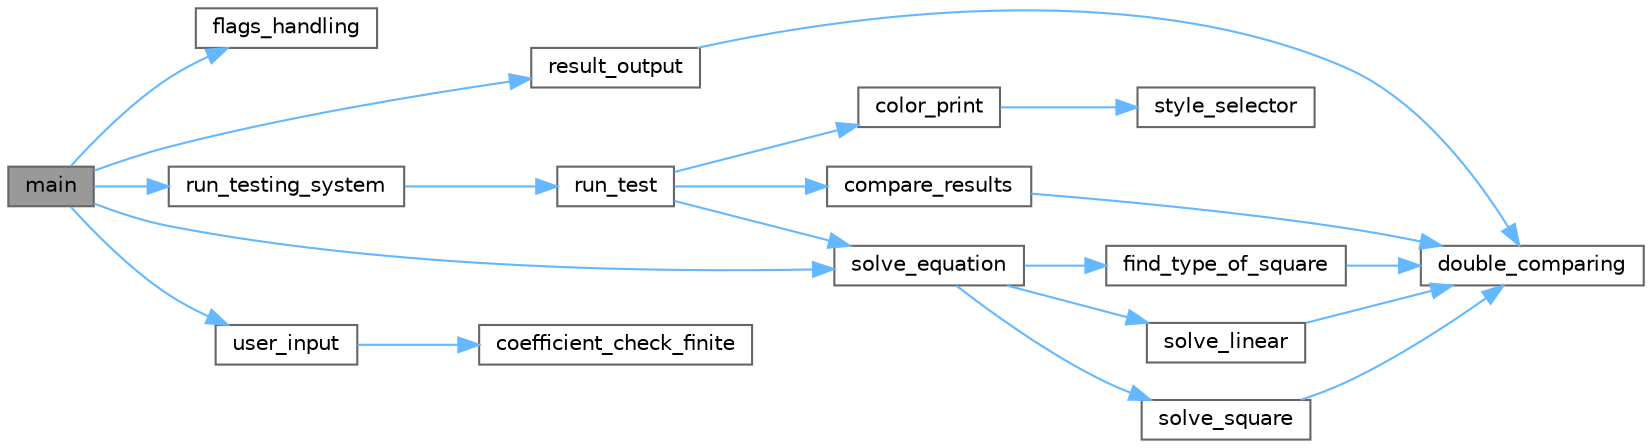 digraph "main"
{
 // LATEX_PDF_SIZE
  bgcolor="transparent";
  edge [fontname=Helvetica,fontsize=10,labelfontname=Helvetica,labelfontsize=10];
  node [fontname=Helvetica,fontsize=10,shape=box,height=0.2,width=0.4];
  rankdir="LR";
  Node1 [id="Node000001",label="main",height=0.2,width=0.4,color="gray40", fillcolor="grey60", style="filled", fontcolor="black",tooltip=" "];
  Node1 -> Node2 [id="edge1_Node000001_Node000002",color="steelblue1",style="solid",tooltip=" "];
  Node2 [id="Node000002",label="flags_handling",height=0.2,width=0.4,color="grey40", fillcolor="white", style="filled",URL="$flags__handling_8cpp.html#a87e66f235e48989e9e99afdb63584cf4",tooltip="Function processes incoming flags."];
  Node1 -> Node3 [id="edge2_Node000001_Node000003",color="steelblue1",style="solid",tooltip=" "];
  Node3 [id="Node000003",label="result_output",height=0.2,width=0.4,color="grey40", fillcolor="white", style="filled",URL="$user__communication_8cpp.html#a1d83ecb180d58945ed36f03388b20749",tooltip="Print result of equation solving."];
  Node3 -> Node4 [id="edge3_Node000003_Node000004",color="steelblue1",style="solid",tooltip=" "];
  Node4 [id="Node000004",label="double_comparing",height=0.2,width=0.4,color="grey40", fillcolor="white", style="filled",URL="$double__compare_8cpp.html#a251267aa96f072f7c78a03fe1b232b20",tooltip="Compares two doubles."];
  Node1 -> Node5 [id="edge4_Node000001_Node000005",color="steelblue1",style="solid",tooltip=" "];
  Node5 [id="Node000005",label="run_testing_system",height=0.2,width=0.4,color="grey40", fillcolor="white", style="filled",URL="$unit__test_8cpp.html#a0083b8b5485db15987c2f0041442ffab",tooltip="Function starts tests."];
  Node5 -> Node6 [id="edge5_Node000005_Node000006",color="steelblue1",style="solid",tooltip=" "];
  Node6 [id="Node000006",label="run_test",height=0.2,width=0.4,color="grey40", fillcolor="white", style="filled",URL="$unit__test_8cpp.html#acb671112c73a49f9fdf13c14f7c0c41f",tooltip="Function starts one exact test."];
  Node6 -> Node7 [id="edge6_Node000006_Node000007",color="steelblue1",style="solid",tooltip=" "];
  Node7 [id="Node000007",label="color_print",height=0.2,width=0.4,color="grey40", fillcolor="white", style="filled",URL="$color__print_8cpp.html#a812c7ac2b90d6deb9b00c8f16d982248",tooltip="Function print colorful text what sets with three parameters."];
  Node7 -> Node8 [id="edge7_Node000007_Node000008",color="steelblue1",style="solid",tooltip=" "];
  Node8 [id="Node000008",label="style_selector",height=0.2,width=0.4,color="grey40", fillcolor="white", style="filled",URL="$color__print_8cpp.html#a643e75f7e44cbc62aa32fddccbe76cb1",tooltip="Function change color of console text what sets with two parameters."];
  Node6 -> Node9 [id="edge8_Node000006_Node000009",color="steelblue1",style="solid",tooltip=" "];
  Node9 [id="Node000009",label="compare_results",height=0.2,width=0.4,color="grey40", fillcolor="white", style="filled",URL="$unit__test_8cpp.html#a1d1ecab469652425009f4ef15bdb5a83",tooltip="Compare result of test with expect values."];
  Node9 -> Node4 [id="edge9_Node000009_Node000004",color="steelblue1",style="solid",tooltip=" "];
  Node6 -> Node10 [id="edge10_Node000006_Node000010",color="steelblue1",style="solid",tooltip=" "];
  Node10 [id="Node000010",label="solve_equation",height=0.2,width=0.4,color="grey40", fillcolor="white", style="filled",URL="$solve__equation_8cpp.html#a716f9968e866c4700c17bc0c4001e7c4",tooltip="Function call solve_square() or solve_linear() solves equation in case of find_type_of_square()"];
  Node10 -> Node11 [id="edge11_Node000010_Node000011",color="steelblue1",style="solid",tooltip=" "];
  Node11 [id="Node000011",label="find_type_of_square",height=0.2,width=0.4,color="grey40", fillcolor="white", style="filled",URL="$solve__equation_8cpp.html#a9cae33c52650112b82cb824082a67183",tooltip=" "];
  Node11 -> Node4 [id="edge12_Node000011_Node000004",color="steelblue1",style="solid",tooltip=" "];
  Node10 -> Node12 [id="edge13_Node000010_Node000012",color="steelblue1",style="solid",tooltip=" "];
  Node12 [id="Node000012",label="solve_linear",height=0.2,width=0.4,color="grey40", fillcolor="white", style="filled",URL="$solve__equation_8cpp.html#af8a14a7e5c6cd235f521b87ca39d3d84",tooltip=" "];
  Node12 -> Node4 [id="edge14_Node000012_Node000004",color="steelblue1",style="solid",tooltip=" "];
  Node10 -> Node13 [id="edge15_Node000010_Node000013",color="steelblue1",style="solid",tooltip=" "];
  Node13 [id="Node000013",label="solve_square",height=0.2,width=0.4,color="grey40", fillcolor="white", style="filled",URL="$solve__equation_8cpp.html#aac83004a0d680ca9380bba859275fca2",tooltip=" "];
  Node13 -> Node4 [id="edge16_Node000013_Node000004",color="steelblue1",style="solid",tooltip=" "];
  Node1 -> Node10 [id="edge17_Node000001_Node000010",color="steelblue1",style="solid",tooltip=" "];
  Node1 -> Node14 [id="edge18_Node000001_Node000014",color="steelblue1",style="solid",tooltip=" "];
  Node14 [id="Node000014",label="user_input",height=0.2,width=0.4,color="grey40", fillcolor="white", style="filled",URL="$user__communication_8cpp.html#a9687666661257b5f913fa1799e53d2dd",tooltip="User input equation coefficients."];
  Node14 -> Node15 [id="edge19_Node000014_Node000015",color="steelblue1",style="solid",tooltip=" "];
  Node15 [id="Node000015",label="coefficient_check_finite",height=0.2,width=0.4,color="grey40", fillcolor="white", style="filled",URL="$double__compare_8cpp.html#ab33bea4525e6540c95968982193b81d7",tooltip="Checks if the number has a valid double value."];
}
